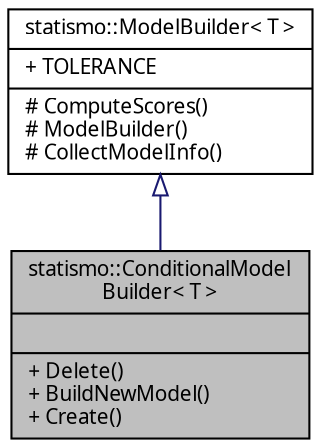 digraph "statismo::ConditionalModelBuilder&lt; T &gt;"
{
  edge [fontname="FreeSans.ttf",fontsize="10",labelfontname="FreeSans.ttf",labelfontsize="10"];
  node [fontname="FreeSans.ttf",fontsize="10",shape=record];
  Node1 [label="{statismo::ConditionalModel\lBuilder\< T \>\n||+ Delete()\l+ BuildNewModel()\l+ Create()\l}",height=0.2,width=0.4,color="black", fillcolor="grey75", style="filled" fontcolor="black"];
  Node2 -> Node1 [dir="back",color="midnightblue",fontsize="10",style="solid",arrowtail="onormal",fontname="FreeSans.ttf"];
  Node2 [label="{statismo::ModelBuilder\< T \>\n|+ TOLERANCE\l|# ComputeScores()\l# ModelBuilder()\l# CollectModelInfo()\l}",height=0.2,width=0.4,color="black", fillcolor="white", style="filled",URL="$classstatismo_1_1ModelBuilder.html",tooltip="Common base class for all the model builder classes. "];
}
